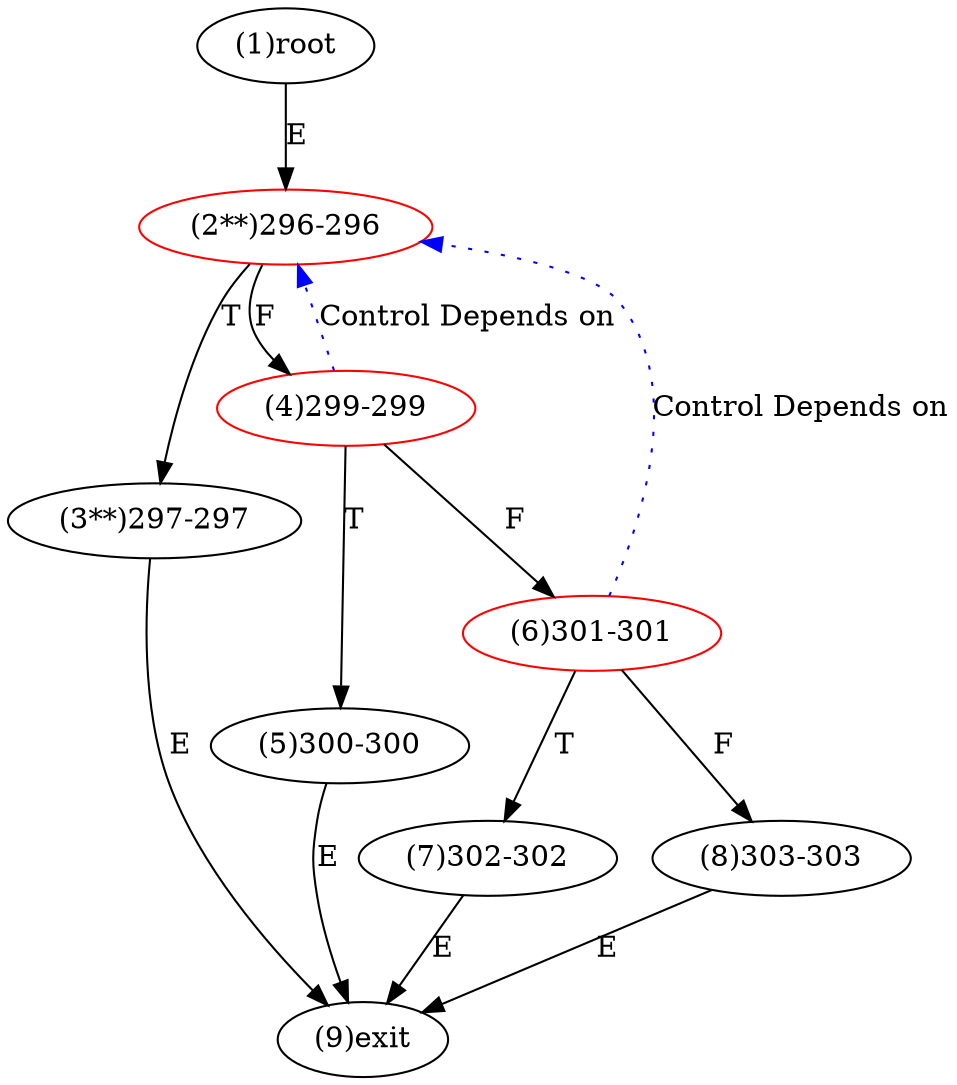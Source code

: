 digraph "" { 
1[ label="(1)root"];
2[ label="(2**)296-296",color=red];
3[ label="(3**)297-297"];
4[ label="(4)299-299",color=red];
5[ label="(5)300-300"];
6[ label="(6)301-301",color=red];
7[ label="(7)302-302"];
8[ label="(8)303-303"];
9[ label="(9)exit"];
1->2[ label="E"];
2->4[ label="F"];
2->3[ label="T"];
3->9[ label="E"];
4->6[ label="F"];
4->5[ label="T"];
5->9[ label="E"];
6->8[ label="F"];
6->7[ label="T"];
7->9[ label="E"];
8->9[ label="E"];
4->2[ color="blue" label="Control Depends on" style = dotted ];
6->2[ color="blue" label="Control Depends on" style = dotted ];
}